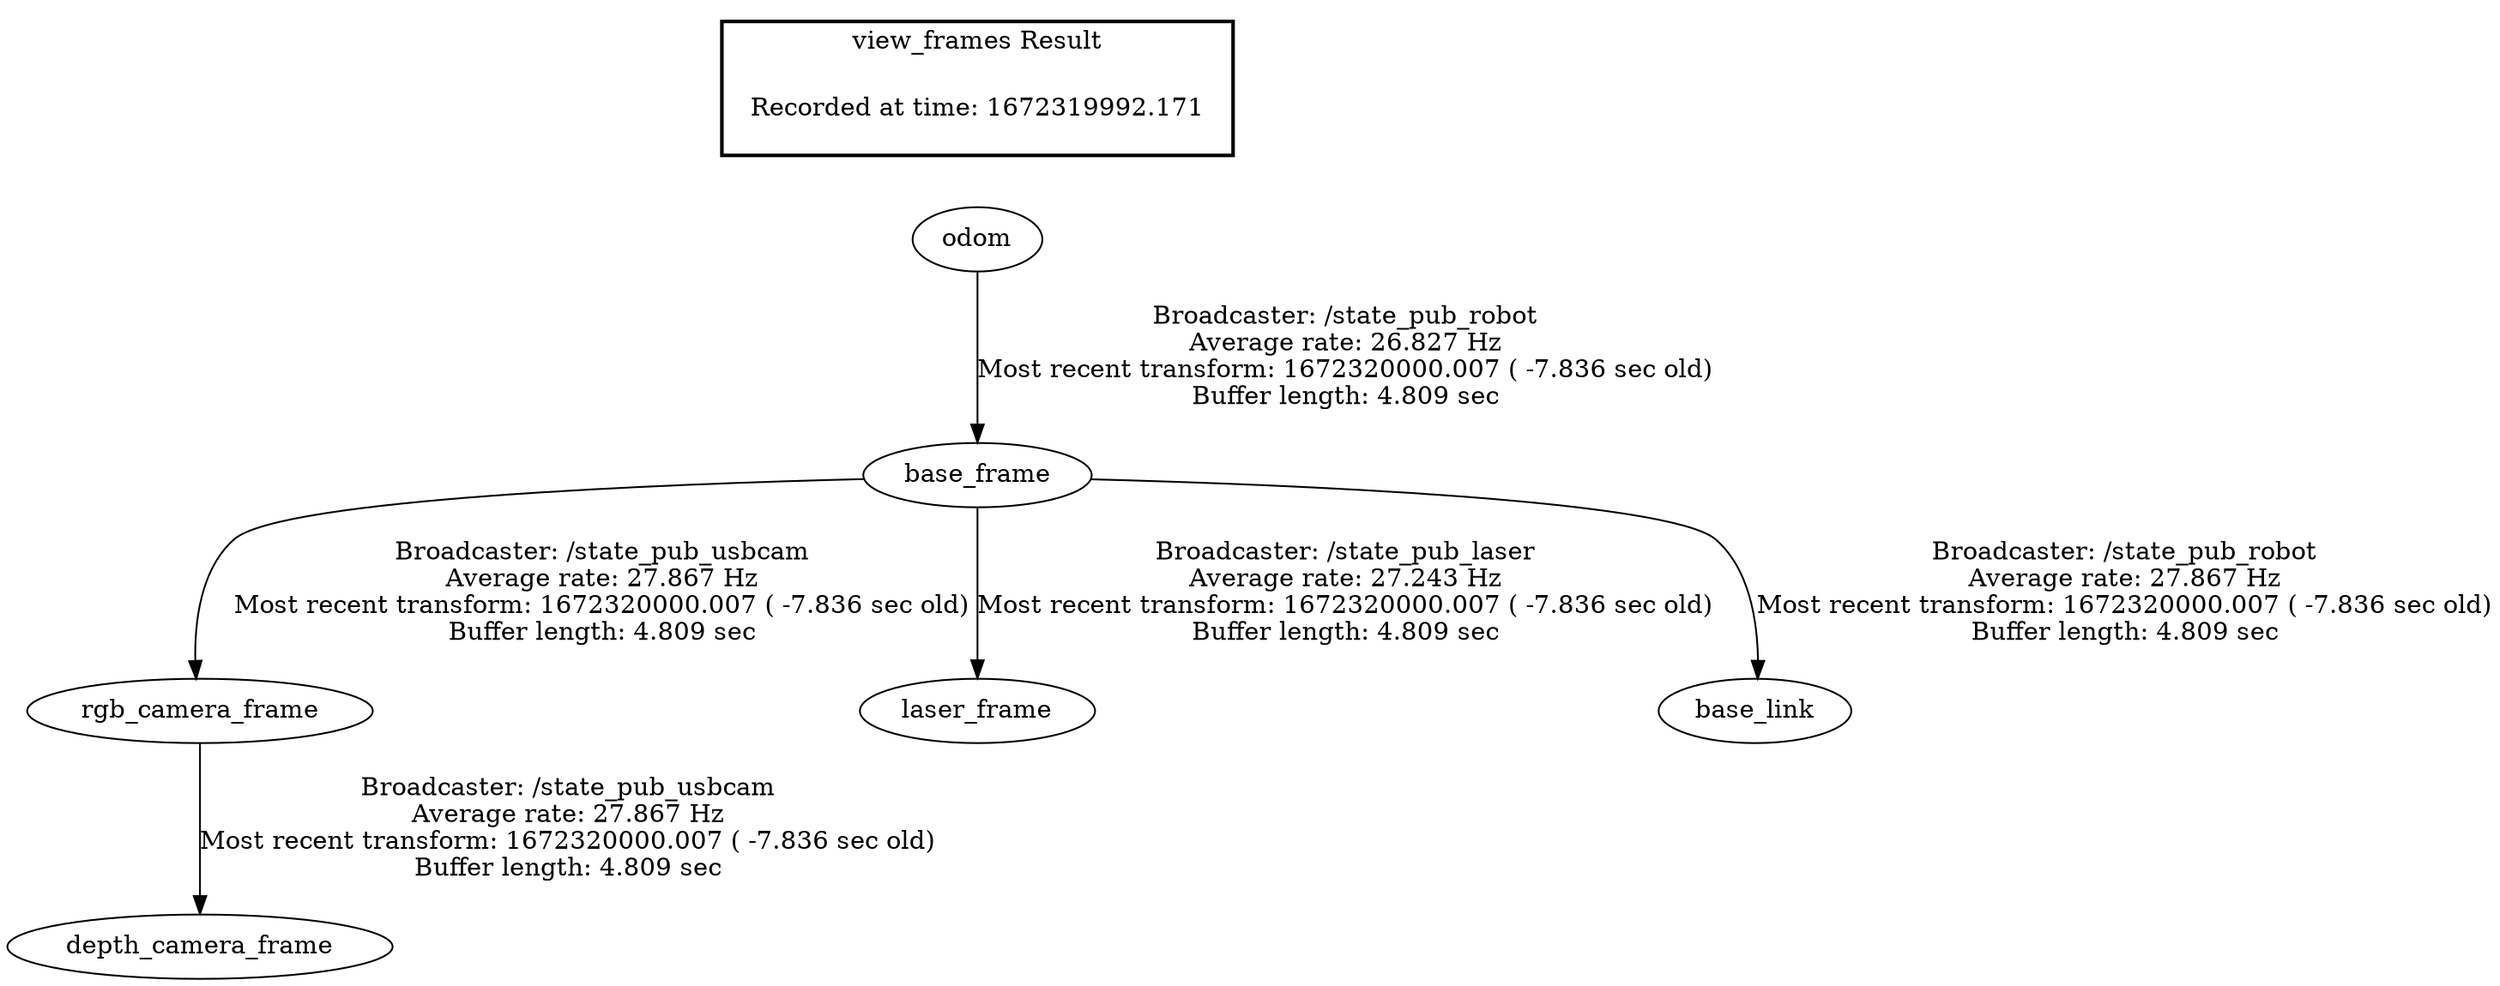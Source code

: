 digraph G {
"rgb_camera_frame" -> "depth_camera_frame"[label="Broadcaster: /state_pub_usbcam\nAverage rate: 27.867 Hz\nMost recent transform: 1672320000.007 ( -7.836 sec old)\nBuffer length: 4.809 sec\n"];
"base_frame" -> "rgb_camera_frame"[label="Broadcaster: /state_pub_usbcam\nAverage rate: 27.867 Hz\nMost recent transform: 1672320000.007 ( -7.836 sec old)\nBuffer length: 4.809 sec\n"];
"odom" -> "base_frame"[label="Broadcaster: /state_pub_robot\nAverage rate: 26.827 Hz\nMost recent transform: 1672320000.007 ( -7.836 sec old)\nBuffer length: 4.809 sec\n"];
"base_frame" -> "laser_frame"[label="Broadcaster: /state_pub_laser\nAverage rate: 27.243 Hz\nMost recent transform: 1672320000.007 ( -7.836 sec old)\nBuffer length: 4.809 sec\n"];
"base_frame" -> "base_link"[label="Broadcaster: /state_pub_robot\nAverage rate: 27.867 Hz\nMost recent transform: 1672320000.007 ( -7.836 sec old)\nBuffer length: 4.809 sec\n"];
edge [style=invis];
 subgraph cluster_legend { style=bold; color=black; label ="view_frames Result";
"Recorded at time: 1672319992.171"[ shape=plaintext ] ;
 }->"odom";
}